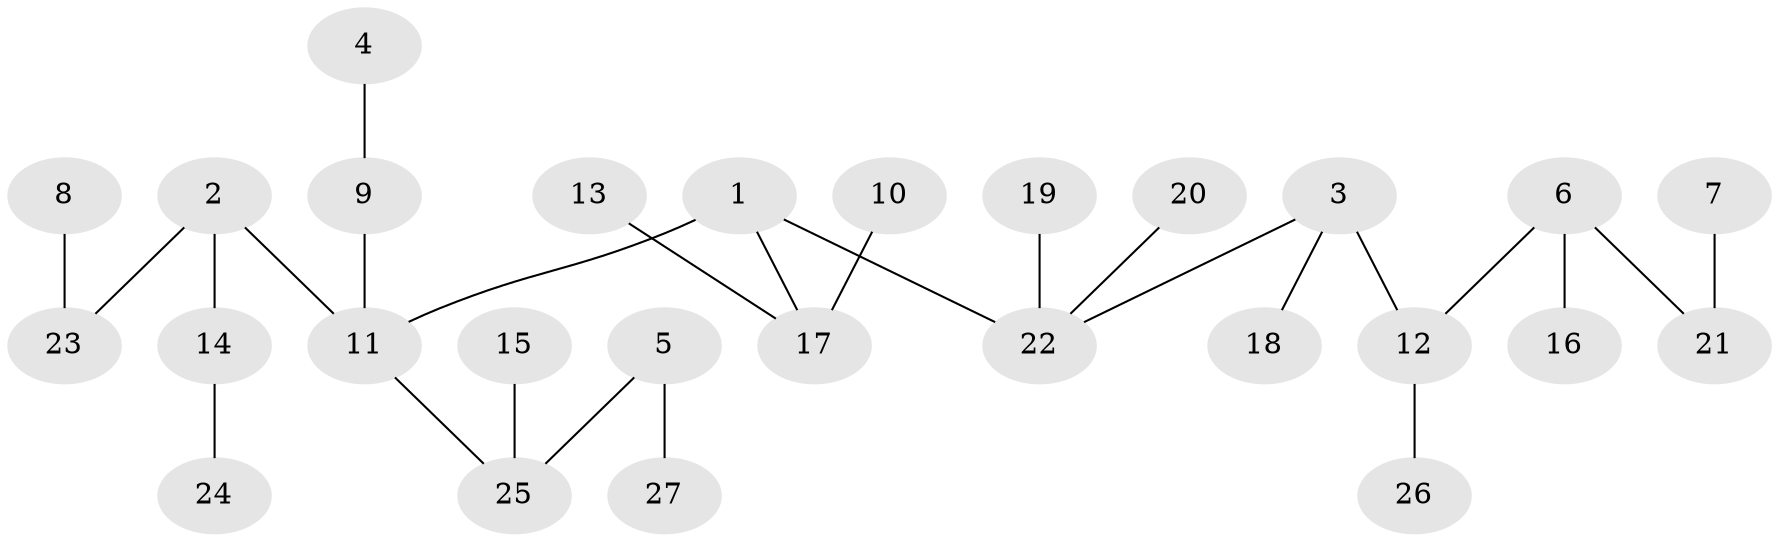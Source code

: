 // original degree distribution, {4: 0.11363636363636363, 3: 0.18181818181818182, 6: 0.011363636363636364, 2: 0.2159090909090909, 1: 0.4772727272727273}
// Generated by graph-tools (version 1.1) at 2025/37/03/04/25 23:37:24]
// undirected, 27 vertices, 26 edges
graph export_dot {
  node [color=gray90,style=filled];
  1;
  2;
  3;
  4;
  5;
  6;
  7;
  8;
  9;
  10;
  11;
  12;
  13;
  14;
  15;
  16;
  17;
  18;
  19;
  20;
  21;
  22;
  23;
  24;
  25;
  26;
  27;
  1 -- 11 [weight=1.0];
  1 -- 17 [weight=1.0];
  1 -- 22 [weight=1.0];
  2 -- 11 [weight=1.0];
  2 -- 14 [weight=1.0];
  2 -- 23 [weight=1.0];
  3 -- 12 [weight=1.0];
  3 -- 18 [weight=1.0];
  3 -- 22 [weight=1.0];
  4 -- 9 [weight=1.0];
  5 -- 25 [weight=1.0];
  5 -- 27 [weight=1.0];
  6 -- 12 [weight=1.0];
  6 -- 16 [weight=1.0];
  6 -- 21 [weight=1.0];
  7 -- 21 [weight=1.0];
  8 -- 23 [weight=1.0];
  9 -- 11 [weight=1.0];
  10 -- 17 [weight=1.0];
  11 -- 25 [weight=1.0];
  12 -- 26 [weight=1.0];
  13 -- 17 [weight=1.0];
  14 -- 24 [weight=1.0];
  15 -- 25 [weight=1.0];
  19 -- 22 [weight=1.0];
  20 -- 22 [weight=1.0];
}
